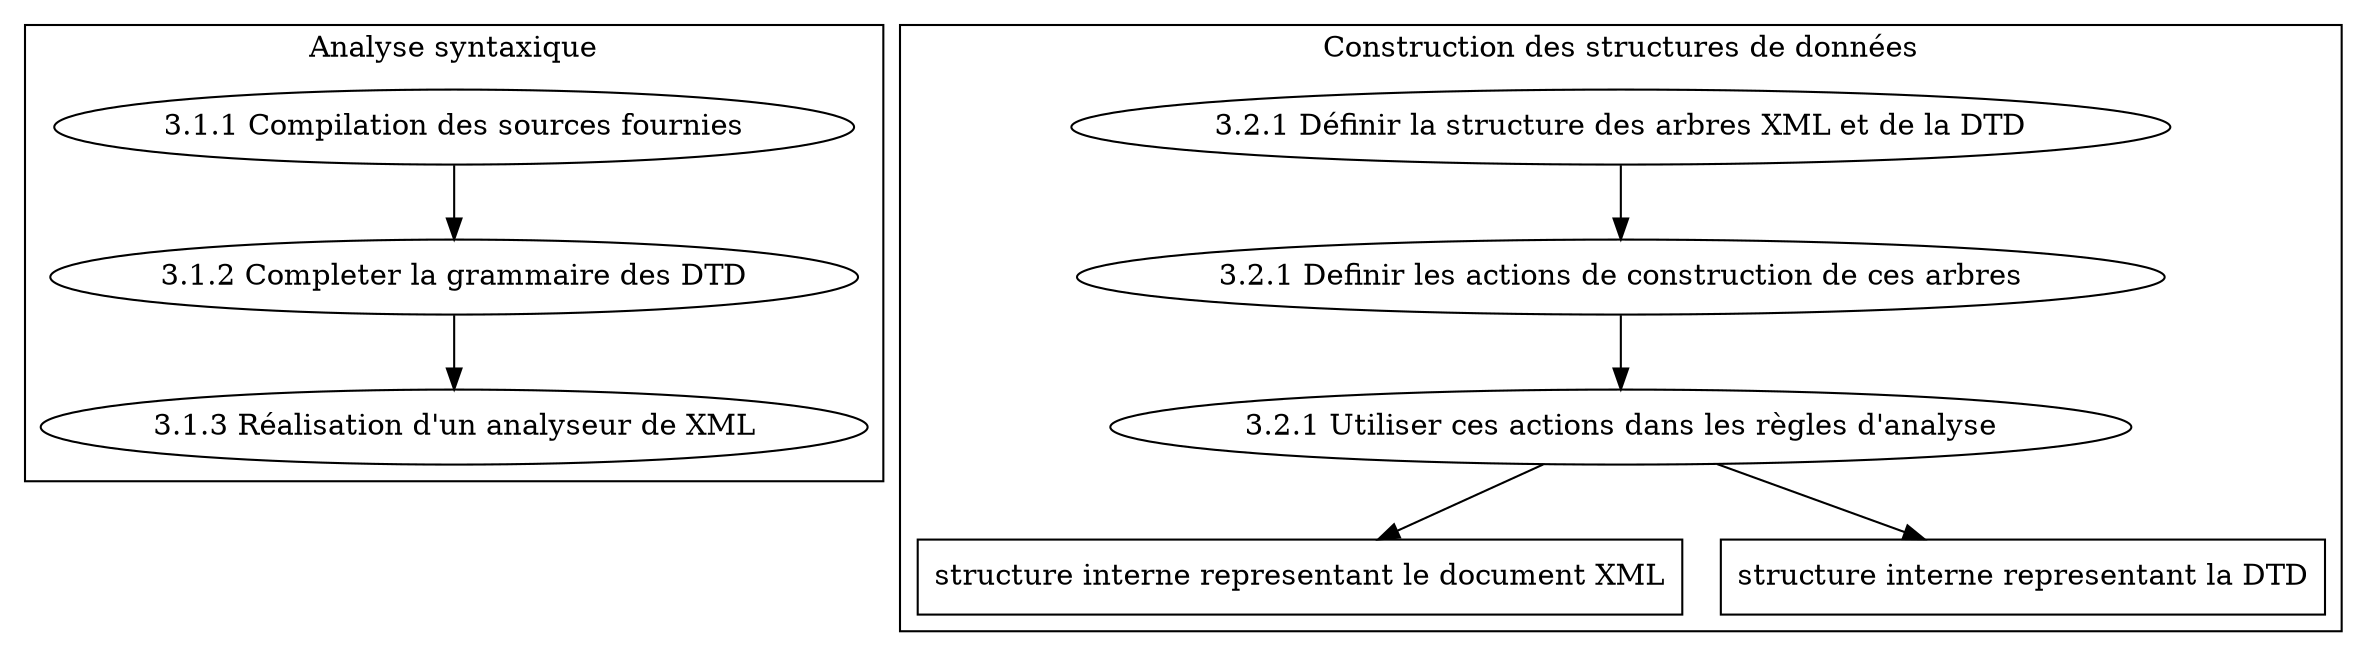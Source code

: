 digraph G {

## Liste des tâches :

subgraph cluster01
{ label="Analyse syntaxique"

    step11 [label="3.1.1 Compilation des sources fournies"]

    step12 [label="3.1.2 Completer la grammaire des DTD"]

    step13 [label="3.1.3 Réalisation d'un analyseur de XML"]
    
    step11 -> step12 -> step13
    
}
    
subgraph cluster02
{ label="Construction des structures de données"

    step21 [label="3.2.1 Définir la structure des arbres XML et de la DTD"]

    step22 [label="3.2.1 Definir les actions de construction de ces arbres"]

    step23 [label="3.2.1 Utiliser ces actions dans les règles d'analyse"]
    
    result21 [ shape=box label="structure interne representant le document XML" ]
    
    result22 [ shape=box label="structure interne representant la DTD" ]
    
    step21 -> step22 -> step23 -> result21
    step23 -> result22

}

subgraph cluster03
{

    label="Vérification des conditions de validité"

}





}
